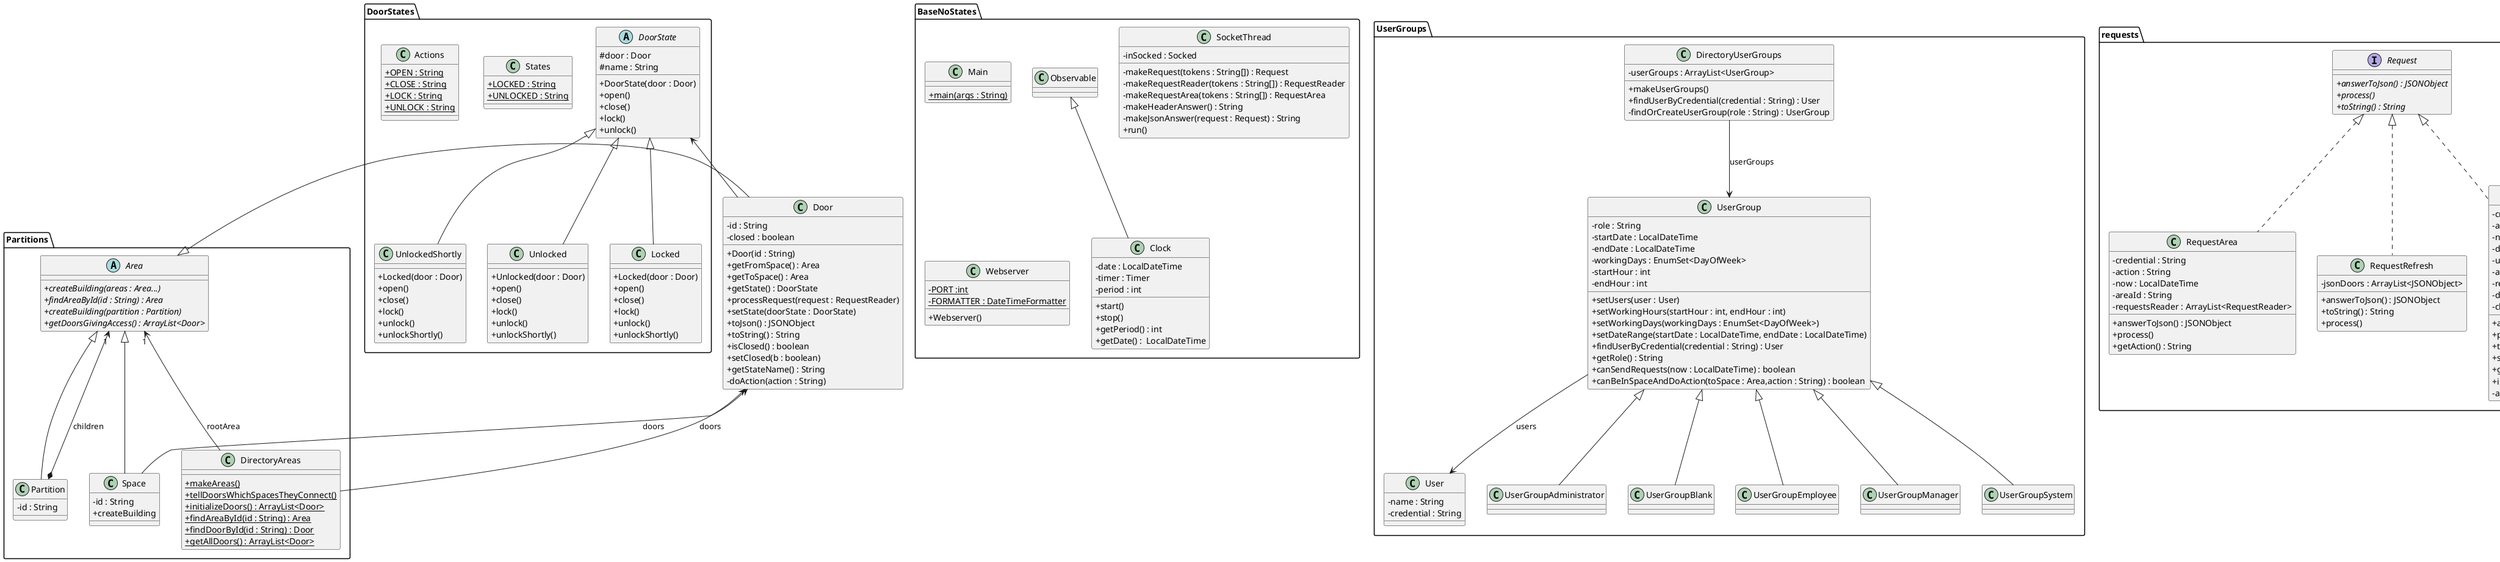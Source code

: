 @startuml
'https://plantuml.com/class-diagram
skinparam classAttributeIconSize 0

package "BaseNoStates" {
    class Webserver {
    - {static} PORT :int
    - {static} FORMATTER : DateTimeFormatter
    + Webserver()
    }

    class SocketThread {
    - inSocked : Socked
    - makeRequest(tokens : String[]) : Request
    - makeRequestReader(tokens : String[]) : RequestReader
    - makeRequestArea(tokens : String[]) : RequestArea
    - makeHeaderAnswer() : String
    - makeJsonAnswer(request : Request) : String
    + run()
    }

    class Clock extends Observable {
    - date : LocalDateTime
    - timer : Timer
    - period : int
    + start()
    + stop()
    + getPeriod() : int
    + getDate() :  LocalDateTime
    }

    class Main {
    + {static} main(args : String)
    }
}


Main -[hidden]down- Webserver

package "UserGroups" {

    class DirectoryUserGroups {
    - userGroups : ArrayList<UserGroup>
    + makeUserGroups()
    + findUserByCredential(credential : String) : User
    - findOrCreateUserGroup(role : String) : UserGroup
    }

    class UserGroup {
        - role : String
        - startDate : LocalDateTime
        - endDate : LocalDateTime
        - workingDays : EnumSet<DayOfWeek>
        - startHour : int
        - endHour : int
        + setUsers(user : User)
        + setWorkingHours(startHour : int, endHour : int)
        + setWorkingDays(workingDays : EnumSet<DayOfWeek>)
        + setDateRange(startDate : LocalDateTime, endDate : LocalDateTime)
        + findUserByCredential(credential : String) : User
        + getRole() : String
        + canSendRequests(now : LocalDateTime) : boolean
        + canBeInSpaceAndDoAction(toSpace : Area,action : String) : boolean
    }

    class User {
        - name : String
        - credential : String
    }

    class UserGroupAdministrator extends UserGroup{

    }
    class UserGroupBlank extends UserGroup{

    }
    class UserGroupEmployee extends UserGroup{

    }
    class UserGroupManager extends UserGroup{

    }
    class UserGroupSystem extends UserGroup{

    }
}

DirectoryUserGroups  -->  UserGroup : userGroups
UserGroup  -->  User : users

package "Partitions" {

    abstract class Area {
        + {abstract} createBuilding(areas : Area...)
        + {abstract} findAreaById(id : String) : Area
        + {abstract} createBuilding(partition : Partition)
        + {abstract} getDoorsGivingAccess() : ArrayList<Door>
    }

    class Space {
        - id : String
        + createBuilding
    }

    class Partition {
        - id : String

    }

    class DirectoryAreas {
        + {static} makeAreas()
        + {static} tellDoorsWhichSpacesTheyConnect()
        + {static} initializeDoors() : ArrayList<Door>
        + {static} findAreaById(id : String) : Area
        + {static} findDoorById(id : String) : Door
        + {static} getAllDoors() : ArrayList<Door>
    }
}

Area "1" <-- DirectoryAreas : "rootArea"
Area <|-- Partition
Area <|-- Space
Area <|-- Door
Partition *--> "1" Area : "children"
Door  <--  Space : doors
Door  <--  DirectoryAreas : doors

package requests {
    interface Request {
    + {abstract} answerToJson() : JSONObject
    + {abstract} process()
    + {abstract} toString() : String
    }

    class RequestRefresh implements Request {
    - jsonDoors : ArrayList<JSONObject>
    + answerToJson() : JSONObject
    + toString() : String
    + process()
    }

    class RequestReader implements Request {
    - credential : String
    - action : String
    - now : LocalDateTime
    - doorId : String
    - userName : String
    - authorized : boolean
    - reasons : ArrayList<String>
    - doorStateName : String
    - closed : boolean
    + answerToJson() : JSONObject
    + process()
    + toString() : String
    + setDoorStateName(name : String)
    + getAction() : String
    + isAuthorized() : boolean
    - authorize(user : User, door : Door)
    }

    class RequestArea implements Request {
    - credential : String
    - action : String
    - now : LocalDateTime
    - areaId : String
    - requestsReader : ArrayList<RequestReader>
    + answerToJson() : JSONObject
    + process()
    + getAction() : String
    }
}

class Door {
    - id : String
    - closed : boolean
    + Door(id : String)
    + getFromSpace() : Area
    + getToSpace() : Area
    + getState() : DoorState
    + processRequest(request : RequestReader)
    + setState(doorState : DoorState)
    + toJson() : JSONObject
    + toString() : String
    + isClosed() : boolean
    + setClosed(b : boolean)
    + getStateName() : String
    - doAction(action : String)
}

package "DoorStates" {
    abstract class DoorState {
        # door : Door
        # name : String
        + DoorState(door : Door)
        + open()
        + close()
        + lock()
        + unlock()
    }

    class States {
        + {static} LOCKED : String
        + {static} UNLOCKED : String
    }

    class Actions {
        + {static} OPEN : String
        + {static} CLOSE : String
        + {static} LOCK : String
        + {static} UNLOCK : String
    }

    class Unlocked {
        + Unlocked(door : Door)
        + open()
        + close()
        + lock()
        + unlock()
        + unlockShortly()
    }

    class Locked {
        + Locked(door : Door)
        + open()
        + close()
        + lock()
        + unlock()
        + unlockShortly()
    }

    class UnlockedShortly {
        + Locked(door : Door)
        + open()
        + close()
        + lock()
        + unlock()
        + unlockShortly()
    }

    
}
DoorState <|-- Unlocked
DoorState <|-- UnlockedShortly
DoorState <|-- Locked

DoorState <-- Door

@enduml